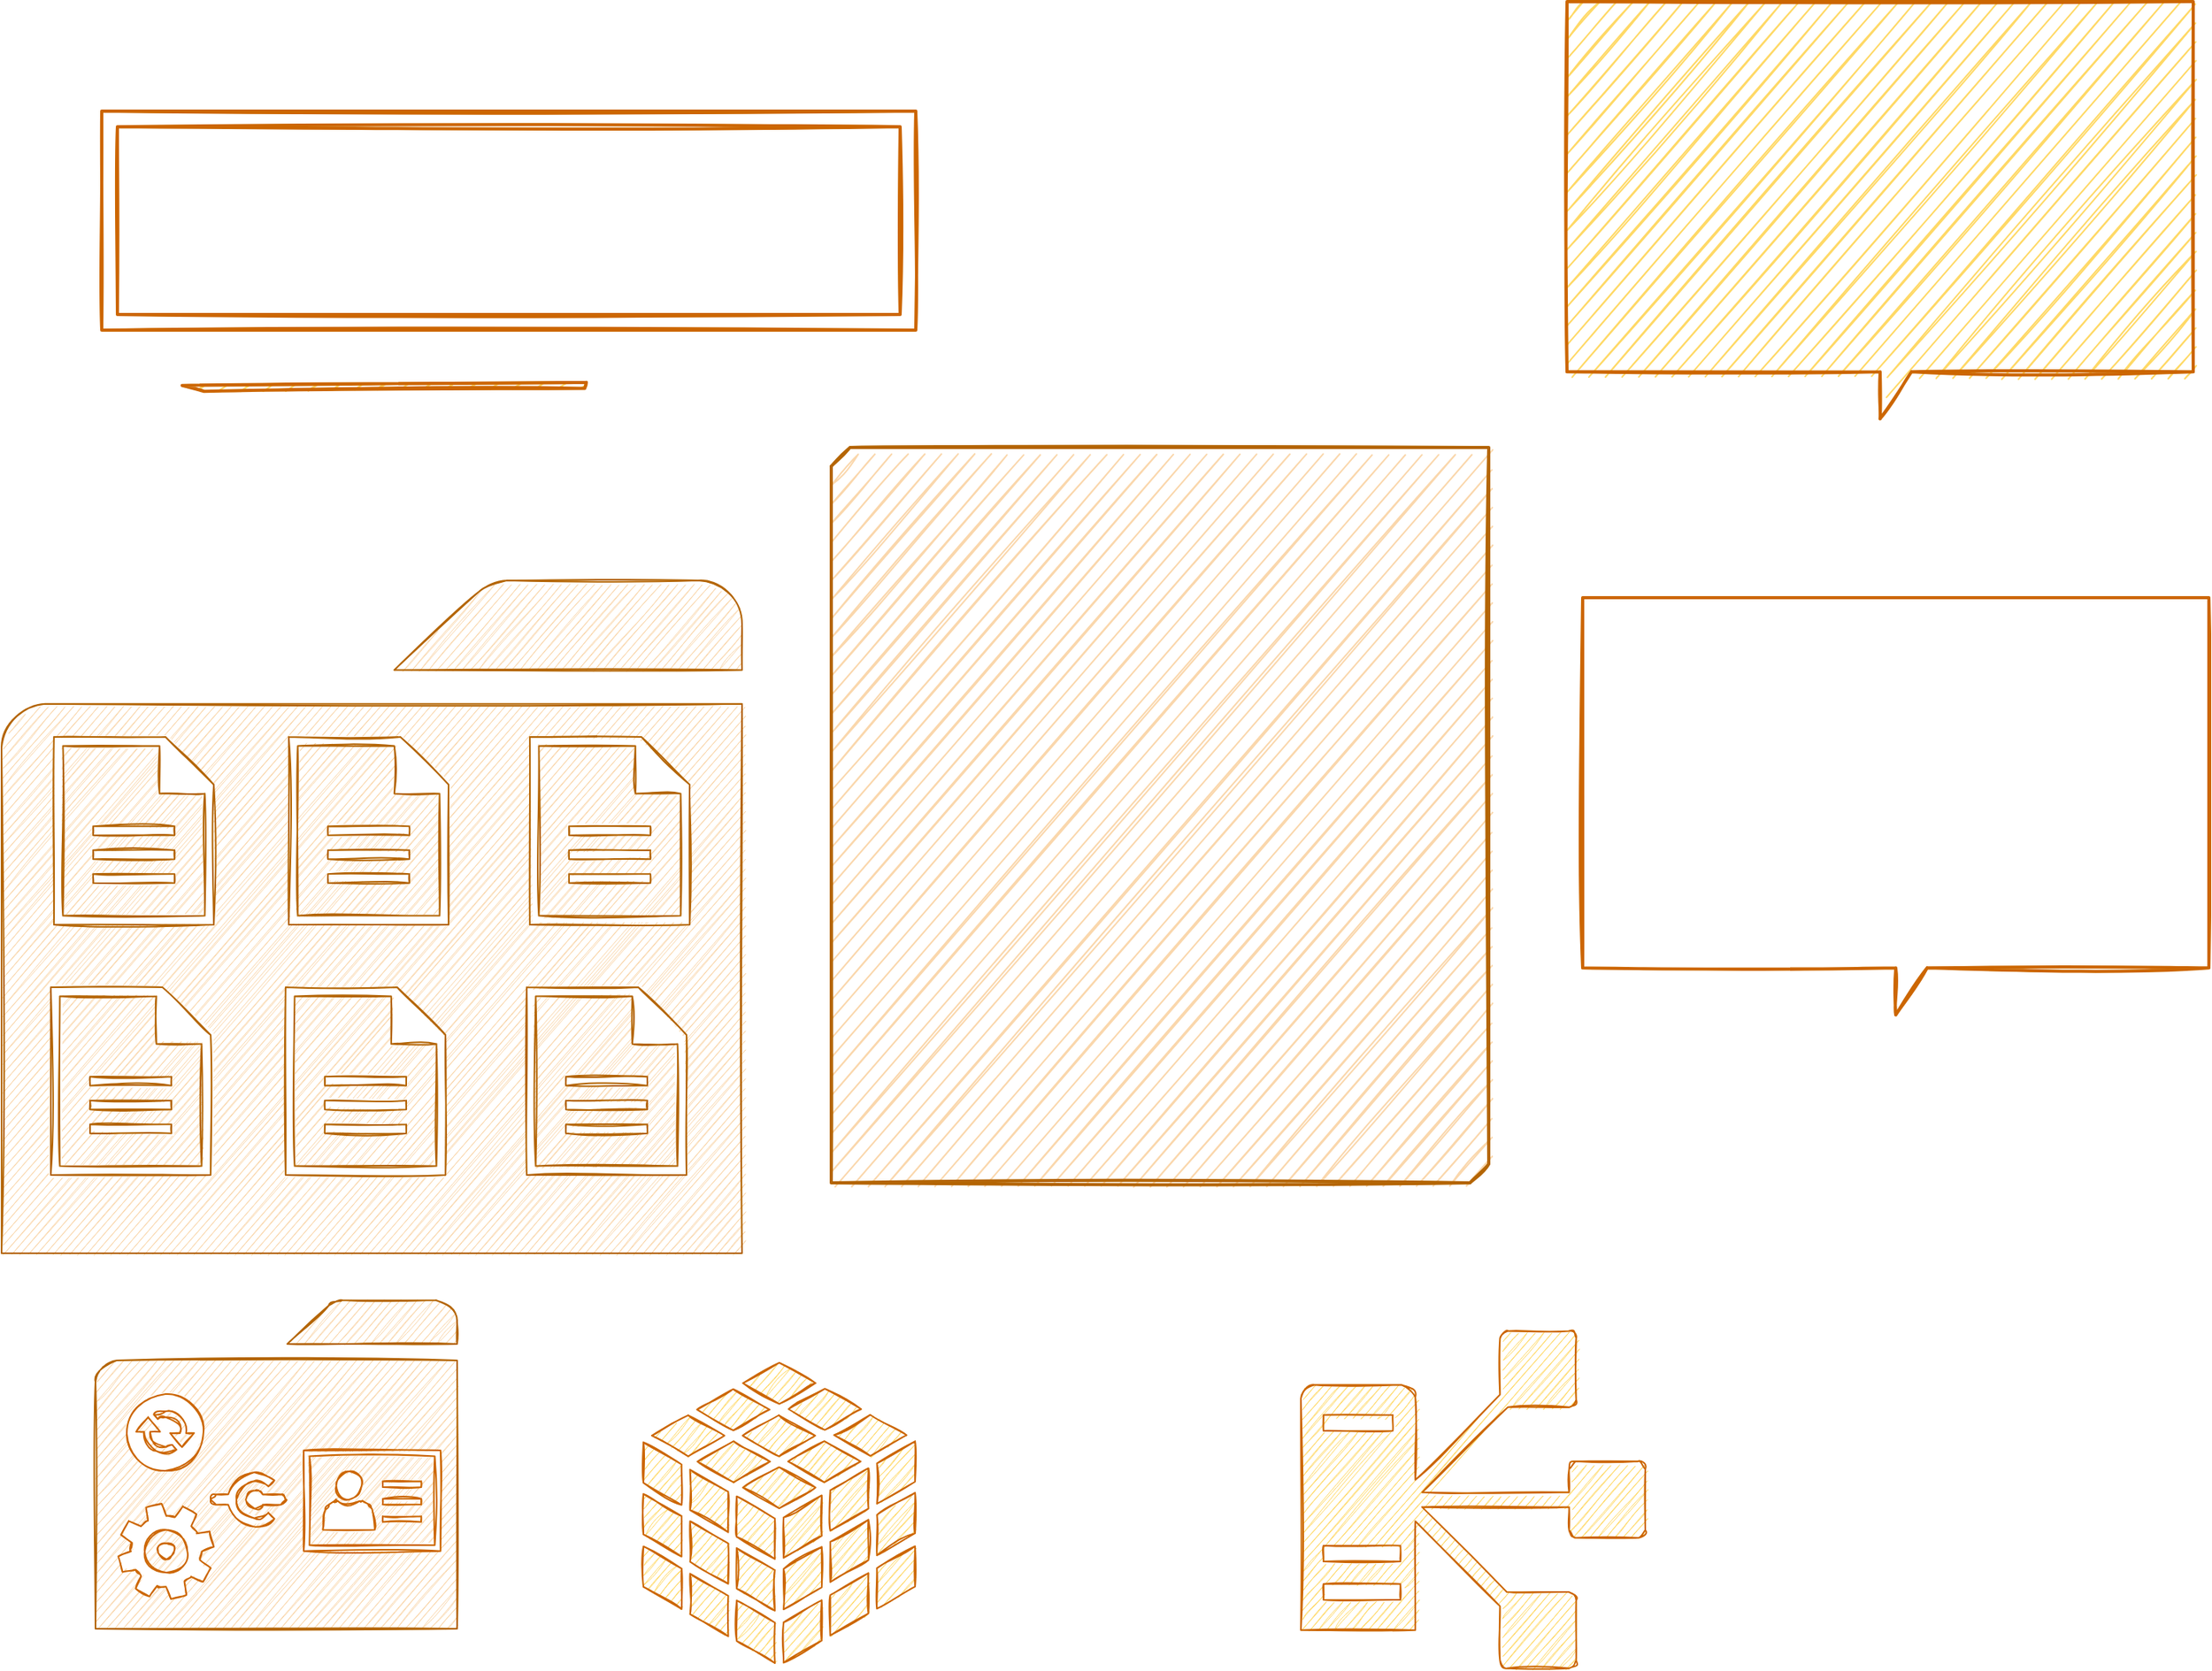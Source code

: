 <mxfile version="13.7.5" type="github">
  <diagram id="1DJoSMpmVe1PBzs5LV6L" name="Page-1">
    <mxGraphModel dx="1673" dy="898" grid="1" gridSize="10" guides="1" tooltips="1" connect="1" arrows="1" fold="1" page="1" pageScale="1" pageWidth="827" pageHeight="1169" math="0" shadow="0">
      <root>
        <mxCell id="0" />
        <mxCell id="1" parent="0" />
        <mxCell id="S-mG011iiMMuwMTmMiyn-3" value="" style="verticalLabelPosition=bottom;verticalAlign=top;html=1;shape=mxgraph.basic.diag_snip_rect;dx=6;sketch=1;fillColor=#fad7ac;strokeColor=#b46504;strokeWidth=2;" vertex="1" parent="1">
          <mxGeometry x="620" y="355" width="420" height="470" as="geometry" />
        </mxCell>
        <mxCell id="S-mG011iiMMuwMTmMiyn-5" value="" style="verticalLabelPosition=bottom;verticalAlign=top;html=1;shape=mxgraph.basic.diag_stripe;dx=10;sketch=1;strokeWidth=2;rotation=15;fillColor=#FFD966;strokeColor=#CC6600;" vertex="1" parent="1">
          <mxGeometry x="210" y="280" width="248.88" height="68.73" as="geometry" />
        </mxCell>
        <mxCell id="S-mG011iiMMuwMTmMiyn-6" value="" style="verticalLabelPosition=bottom;verticalAlign=top;html=1;shape=mxgraph.basic.frame;dx=10;sketch=1;strokeColor=#CC6600;strokeWidth=2;fillColor=none;" vertex="1" parent="1">
          <mxGeometry x="154" y="140" width="520" height="140" as="geometry" />
        </mxCell>
        <mxCell id="S-mG011iiMMuwMTmMiyn-9" value="" style="pointerEvents=1;shadow=0;dashed=0;html=1;strokeColor=#b46504;fillColor=#fad7ac;labelPosition=center;verticalLabelPosition=bottom;verticalAlign=top;outlineConnect=0;align=center;shape=mxgraph.office.concepts.folder;sketch=1;" vertex="1" parent="1">
          <mxGeometry x="90" y="440" width="473" height="430" as="geometry" />
        </mxCell>
        <mxCell id="S-mG011iiMMuwMTmMiyn-10" value="" style="pointerEvents=1;shadow=0;dashed=0;html=1;strokeColor=#b46504;labelPosition=center;verticalLabelPosition=bottom;verticalAlign=top;outlineConnect=0;align=center;shape=mxgraph.office.concepts.document;sketch=1;fillColor=#FFFFFF;" vertex="1" parent="1">
          <mxGeometry x="123.44" y="540" width="102.13" height="120" as="geometry" />
        </mxCell>
        <mxCell id="S-mG011iiMMuwMTmMiyn-11" value="" style="pointerEvents=1;shadow=0;dashed=0;html=1;strokeColor=#b46504;labelPosition=center;verticalLabelPosition=bottom;verticalAlign=top;outlineConnect=0;align=center;shape=mxgraph.office.concepts.document;sketch=1;fillColor=#FFFFFF;" vertex="1" parent="1">
          <mxGeometry x="273.44" y="540" width="102.13" height="120" as="geometry" />
        </mxCell>
        <mxCell id="S-mG011iiMMuwMTmMiyn-12" value="" style="pointerEvents=1;shadow=0;dashed=0;html=1;strokeColor=#b46504;labelPosition=center;verticalLabelPosition=bottom;verticalAlign=top;outlineConnect=0;align=center;shape=mxgraph.office.concepts.document;sketch=1;fillColor=#FFFFFF;" vertex="1" parent="1">
          <mxGeometry x="427.44" y="540" width="102.13" height="120" as="geometry" />
        </mxCell>
        <mxCell id="S-mG011iiMMuwMTmMiyn-13" value="" style="pointerEvents=1;shadow=0;dashed=0;html=1;strokeColor=#b46504;labelPosition=center;verticalLabelPosition=bottom;verticalAlign=top;outlineConnect=0;align=center;shape=mxgraph.office.concepts.document;sketch=1;fillColor=#FFFFFF;" vertex="1" parent="1">
          <mxGeometry x="121.44" y="700" width="102.13" height="120" as="geometry" />
        </mxCell>
        <mxCell id="S-mG011iiMMuwMTmMiyn-14" value="" style="pointerEvents=1;shadow=0;dashed=0;html=1;strokeColor=#b46504;labelPosition=center;verticalLabelPosition=bottom;verticalAlign=top;outlineConnect=0;align=center;shape=mxgraph.office.concepts.document;sketch=1;fillColor=#FFFFFF;" vertex="1" parent="1">
          <mxGeometry x="271.44" y="700" width="102.13" height="120" as="geometry" />
        </mxCell>
        <mxCell id="S-mG011iiMMuwMTmMiyn-15" value="" style="pointerEvents=1;shadow=0;dashed=0;html=1;strokeColor=#b46504;labelPosition=center;verticalLabelPosition=bottom;verticalAlign=top;outlineConnect=0;align=center;shape=mxgraph.office.concepts.document;sketch=1;fillColor=#FFFFFF;" vertex="1" parent="1">
          <mxGeometry x="425.44" y="700" width="102.13" height="120" as="geometry" />
        </mxCell>
        <mxCell id="S-mG011iiMMuwMTmMiyn-17" value="" style="shape=callout;whiteSpace=wrap;html=1;perimeter=calloutPerimeter;sketch=1;strokeColor=#CC6600;strokeWidth=2;fillColor=#FFD966;shadow=0;rounded=0;" vertex="1" parent="1">
          <mxGeometry x="1090" y="70" width="400" height="266.67" as="geometry" />
        </mxCell>
        <mxCell id="S-mG011iiMMuwMTmMiyn-18" value="" style="shape=callout;whiteSpace=wrap;html=1;perimeter=calloutPerimeter;sketch=1;strokeColor=#CC6600;strokeWidth=2;shadow=0;rounded=0;fillColor=none;" vertex="1" parent="1">
          <mxGeometry x="1100" y="451" width="400" height="266.67" as="geometry" />
        </mxCell>
        <mxCell id="S-mG011iiMMuwMTmMiyn-20" value="" style="shadow=0;dashed=0;html=1;labelPosition=center;verticalLabelPosition=bottom;verticalAlign=top;outlineConnect=0;align=center;shape=mxgraph.office.databases.database_cube;rounded=0;sketch=1;fillColor=#FFD966;strokeColor=#CC6600;" vertex="1" parent="1">
          <mxGeometry x="500" y="940" width="173.54" height="192" as="geometry" />
        </mxCell>
        <mxCell id="S-mG011iiMMuwMTmMiyn-22" value="" style="pointerEvents=1;shadow=0;dashed=0;html=1;strokeColor=#b46504;fillColor=#fad7ac;labelPosition=center;verticalLabelPosition=bottom;verticalAlign=top;outlineConnect=0;align=center;shape=mxgraph.office.concepts.folder;sketch=1;" vertex="1" parent="1">
          <mxGeometry x="150" y="900" width="231" height="210" as="geometry" />
        </mxCell>
        <mxCell id="S-mG011iiMMuwMTmMiyn-23" value="" style="pointerEvents=1;shadow=0;dashed=0;html=1;labelPosition=center;verticalLabelPosition=bottom;verticalAlign=top;outlineConnect=0;align=center;shape=mxgraph.office.communications.exchange_active_sync;rounded=0;sketch=1;strokeColor=#CC6600;fillColor=#FFFFFF;" vertex="1" parent="1">
          <mxGeometry x="170" y="960" width="49" height="49" as="geometry" />
        </mxCell>
        <mxCell id="S-mG011iiMMuwMTmMiyn-24" value="" style="pointerEvents=1;shadow=0;dashed=0;html=1;labelPosition=center;verticalLabelPosition=bottom;verticalAlign=top;outlineConnect=0;align=center;shape=mxgraph.office.concepts.contacts;rounded=0;sketch=1;fillColor=#FFFFFF;strokeColor=#CC6600;" vertex="1" parent="1">
          <mxGeometry x="283" y="996" width="87.41" height="64.32" as="geometry" />
        </mxCell>
        <mxCell id="S-mG011iiMMuwMTmMiyn-25" value="" style="pointerEvents=1;shadow=0;dashed=0;html=1;labelPosition=center;verticalLabelPosition=bottom;verticalAlign=top;outlineConnect=0;align=center;shape=mxgraph.office.concepts.settings_office_365;rounded=0;sketch=1;fillColor=#FFFFFF;strokeColor=#CC6600;" vertex="1" parent="1">
          <mxGeometry x="164.57" y="1030" width="61" height="61" as="geometry" />
        </mxCell>
        <mxCell id="S-mG011iiMMuwMTmMiyn-26" value="" style="pointerEvents=1;shadow=0;dashed=0;html=1;labelPosition=center;verticalLabelPosition=bottom;verticalAlign=top;outlineConnect=0;align=center;shape=mxgraph.office.concepts.connector;rounded=0;sketch=1;fillColor=#FFFFFF;strokeColor=#CC6600;" vertex="1" parent="1">
          <mxGeometry x="223.57" y="1010" width="48.13" height="35" as="geometry" />
        </mxCell>
        <mxCell id="S-mG011iiMMuwMTmMiyn-27" value="" style="pointerEvents=1;shadow=0;dashed=0;html=1;labelPosition=center;verticalLabelPosition=bottom;verticalAlign=top;align=center;shape=mxgraph.mscae.oms.dependency_monitor;rounded=0;sketch=1;strokeColor=#CC6600;fillColor=#FFD966;" vertex="1" parent="1">
          <mxGeometry x="920" y="919.7" width="220" height="215.6" as="geometry" />
        </mxCell>
      </root>
    </mxGraphModel>
  </diagram>
</mxfile>

